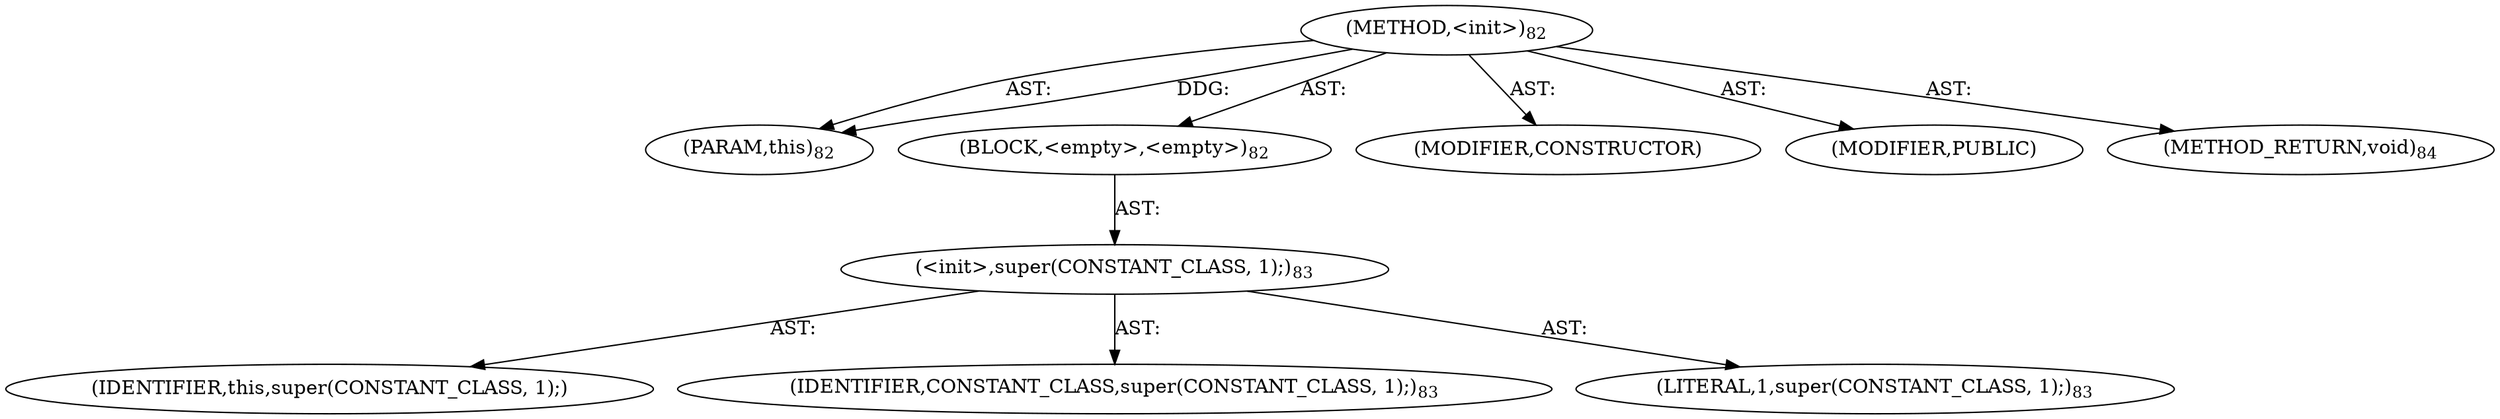 digraph "&lt;init&gt;" {  
"111669149696" [label = <(METHOD,&lt;init&gt;)<SUB>82</SUB>> ]
"115964116992" [label = <(PARAM,this)<SUB>82</SUB>> ]
"25769803776" [label = <(BLOCK,&lt;empty&gt;,&lt;empty&gt;)<SUB>82</SUB>> ]
"30064771072" [label = <(&lt;init&gt;,super(CONSTANT_CLASS, 1);)<SUB>83</SUB>> ]
"68719476736" [label = <(IDENTIFIER,this,super(CONSTANT_CLASS, 1);)> ]
"68719476737" [label = <(IDENTIFIER,CONSTANT_CLASS,super(CONSTANT_CLASS, 1);)<SUB>83</SUB>> ]
"90194313216" [label = <(LITERAL,1,super(CONSTANT_CLASS, 1);)<SUB>83</SUB>> ]
"133143986178" [label = <(MODIFIER,CONSTRUCTOR)> ]
"133143986179" [label = <(MODIFIER,PUBLIC)> ]
"128849018880" [label = <(METHOD_RETURN,void)<SUB>84</SUB>> ]
  "111669149696" -> "115964116992"  [ label = "AST: "] 
  "111669149696" -> "25769803776"  [ label = "AST: "] 
  "111669149696" -> "133143986178"  [ label = "AST: "] 
  "111669149696" -> "133143986179"  [ label = "AST: "] 
  "111669149696" -> "128849018880"  [ label = "AST: "] 
  "25769803776" -> "30064771072"  [ label = "AST: "] 
  "30064771072" -> "68719476736"  [ label = "AST: "] 
  "30064771072" -> "68719476737"  [ label = "AST: "] 
  "30064771072" -> "90194313216"  [ label = "AST: "] 
  "111669149696" -> "115964116992"  [ label = "DDG: "] 
}
